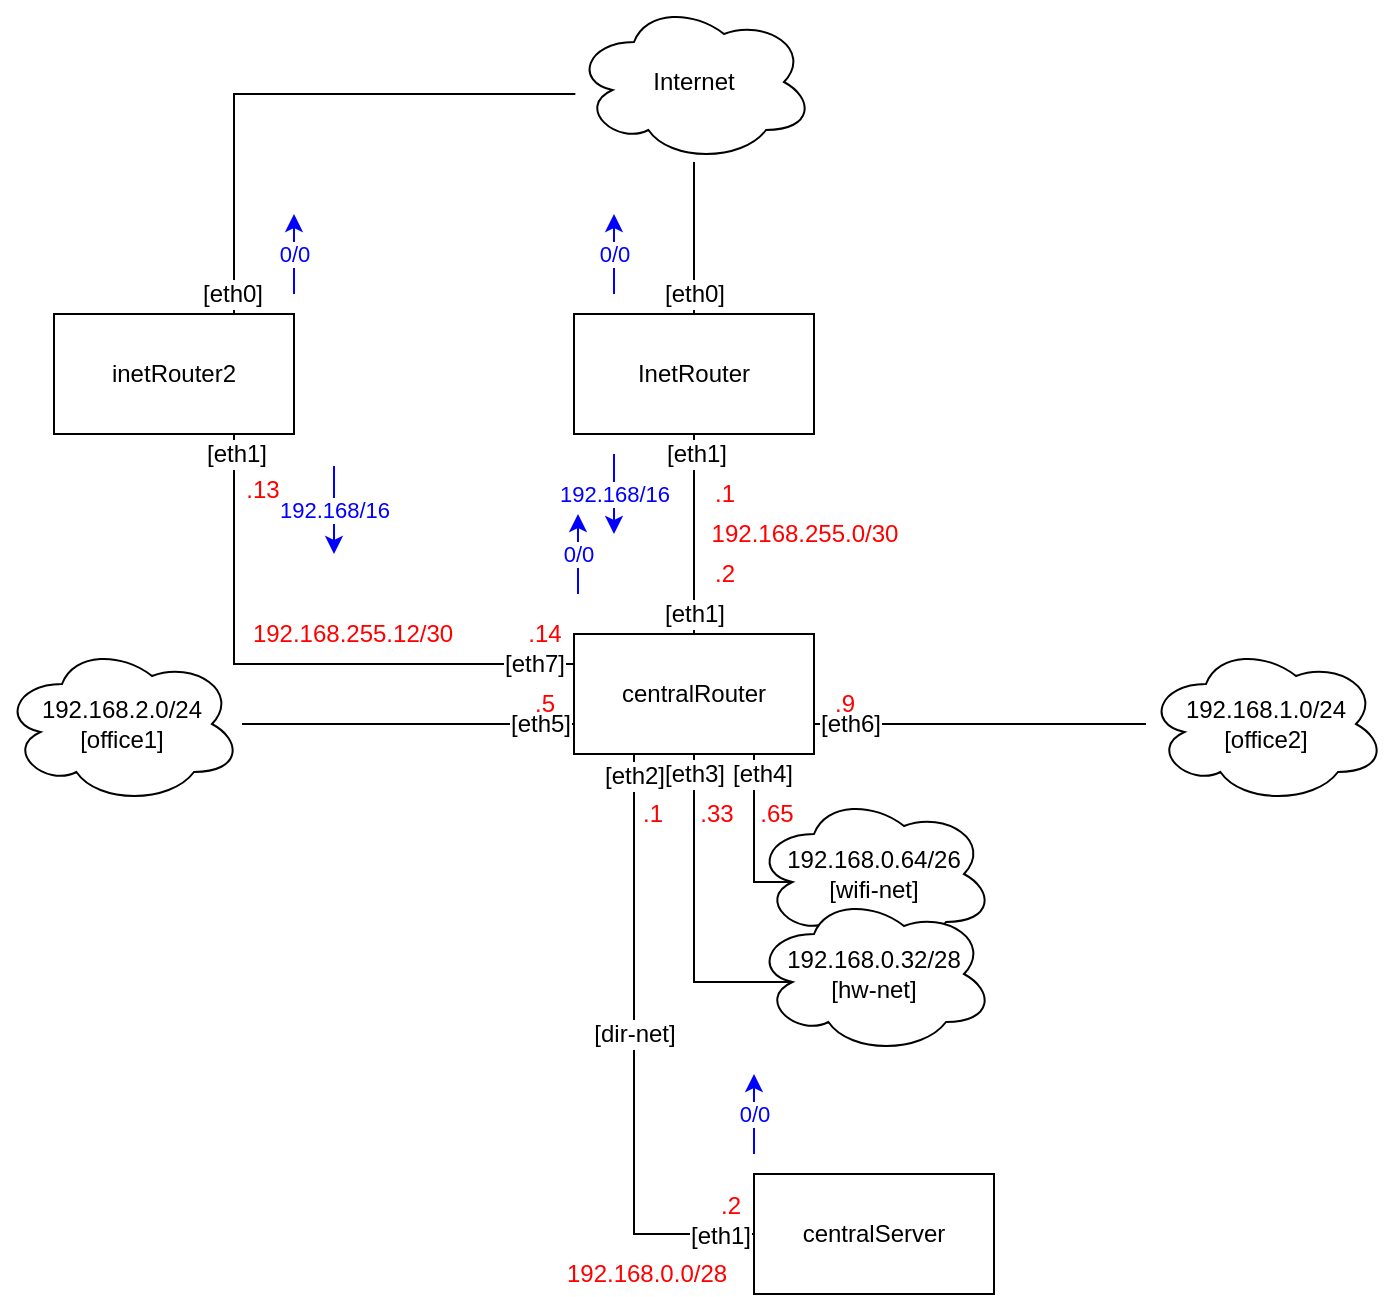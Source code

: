 <mxfile version="12.6.5" type="device"><diagram id="DPJ_6MhXkqL7MhU8b8yA" name="Page-1"><mxGraphModel dx="1102" dy="745" grid="1" gridSize="10" guides="1" tooltips="1" connect="1" arrows="1" fold="1" page="1" pageScale="1" pageWidth="827" pageHeight="1169" math="0" shadow="0"><root><mxCell id="0"/><mxCell id="1" parent="0"/><mxCell id="fYzJv8XHW7CNswu0KV_L-2" value="InetRouter" style="rounded=0;whiteSpace=wrap;html=1;" parent="1" vertex="1"><mxGeometry x="340" y="200" width="120" height="60" as="geometry"/></mxCell><mxCell id="fYzJv8XHW7CNswu0KV_L-3" value="Internet" style="ellipse;shape=cloud;whiteSpace=wrap;html=1;" parent="1" vertex="1"><mxGeometry x="340" y="44" width="120" height="80" as="geometry"/></mxCell><mxCell id="fYzJv8XHW7CNswu0KV_L-4" value="" style="endArrow=none;html=1;exitX=0.5;exitY=0;exitDx=0;exitDy=0;" parent="1" source="fYzJv8XHW7CNswu0KV_L-2" target="fYzJv8XHW7CNswu0KV_L-3" edge="1"><mxGeometry width="50" height="50" relative="1" as="geometry"><mxPoint x="340" y="330" as="sourcePoint"/><mxPoint x="390" y="280" as="targetPoint"/></mxGeometry></mxCell><mxCell id="fYzJv8XHW7CNswu0KV_L-5" value="[eth0]" style="text;html=1;align=center;verticalAlign=middle;resizable=0;points=[];labelBackgroundColor=#ffffff;" parent="fYzJv8XHW7CNswu0KV_L-4" vertex="1" connectable="0"><mxGeometry x="-0.053" y="-1" relative="1" as="geometry"><mxPoint x="-1" y="26" as="offset"/></mxGeometry></mxCell><mxCell id="fYzJv8XHW7CNswu0KV_L-7" value="centralRouter" style="rounded=0;whiteSpace=wrap;html=1;" parent="1" vertex="1"><mxGeometry x="340" y="360" width="120" height="60" as="geometry"/></mxCell><mxCell id="fYzJv8XHW7CNswu0KV_L-8" value="" style="endArrow=none;html=1;entryX=0.5;entryY=1;entryDx=0;entryDy=0;" parent="1" source="fYzJv8XHW7CNswu0KV_L-7" target="fYzJv8XHW7CNswu0KV_L-2" edge="1"><mxGeometry width="50" height="50" relative="1" as="geometry"><mxPoint x="410" y="210" as="sourcePoint"/><mxPoint x="410" y="134" as="targetPoint"/></mxGeometry></mxCell><mxCell id="fYzJv8XHW7CNswu0KV_L-9" value="[eth1]" style="text;html=1;align=center;verticalAlign=middle;resizable=0;points=[];labelBackgroundColor=#ffffff;" parent="fYzJv8XHW7CNswu0KV_L-8" vertex="1" connectable="0"><mxGeometry x="-0.053" y="-1" relative="1" as="geometry"><mxPoint x="-1" y="37" as="offset"/></mxGeometry></mxCell><mxCell id="fYzJv8XHW7CNswu0KV_L-10" value="[eth1]" style="text;html=1;align=center;verticalAlign=middle;resizable=0;points=[];labelBackgroundColor=#ffffff;" parent="fYzJv8XHW7CNswu0KV_L-8" vertex="1" connectable="0"><mxGeometry x="0.62" y="-1" relative="1" as="geometry"><mxPoint y="-9" as="offset"/></mxGeometry></mxCell><mxCell id="fYzJv8XHW7CNswu0KV_L-11" value="192.168.255.0/30" style="text;html=1;align=center;verticalAlign=middle;resizable=0;points=[];autosize=1;fontColor=#FF0000;" parent="1" vertex="1"><mxGeometry x="400" y="300" width="110" height="20" as="geometry"/></mxCell><mxCell id="fYzJv8XHW7CNswu0KV_L-12" value=".1" style="text;html=1;align=center;verticalAlign=middle;resizable=0;points=[];autosize=1;fontColor=#FF0000;" parent="1" vertex="1"><mxGeometry x="400" y="280" width="30" height="20" as="geometry"/></mxCell><mxCell id="fYzJv8XHW7CNswu0KV_L-13" value=".2" style="text;html=1;align=center;verticalAlign=middle;resizable=0;points=[];autosize=1;fontColor=#FF0000;" parent="1" vertex="1"><mxGeometry x="400" y="320" width="30" height="20" as="geometry"/></mxCell><mxCell id="fYzJv8XHW7CNswu0KV_L-16" value="" style="endArrow=none;html=1;exitX=0;exitY=0.75;exitDx=0;exitDy=0;" parent="1" source="fYzJv8XHW7CNswu0KV_L-7" target="KblsWMOl8Z7vxZN1q3P--1" edge="1"><mxGeometry width="50" height="50" relative="1" as="geometry"><mxPoint x="40" y="490" as="sourcePoint"/><mxPoint x="90" y="440" as="targetPoint"/></mxGeometry></mxCell><mxCell id="fYzJv8XHW7CNswu0KV_L-53" value="[eth5]" style="text;html=1;align=center;verticalAlign=middle;resizable=0;points=[];labelBackgroundColor=#ffffff;" parent="fYzJv8XHW7CNswu0KV_L-16" vertex="1" connectable="0"><mxGeometry x="-0.644" y="-1" relative="1" as="geometry"><mxPoint x="12" y="1" as="offset"/></mxGeometry></mxCell><mxCell id="fYzJv8XHW7CNswu0KV_L-33" value="192.168.0.64/26&lt;br&gt;[wifi-net]" style="ellipse;shape=cloud;whiteSpace=wrap;html=1;" parent="1" vertex="1"><mxGeometry x="430" y="440" width="120" height="80" as="geometry"/></mxCell><mxCell id="fYzJv8XHW7CNswu0KV_L-34" value="192.168.0.32/28&lt;br&gt;[hw-net]" style="ellipse;shape=cloud;whiteSpace=wrap;html=1;" parent="1" vertex="1"><mxGeometry x="430" y="490" width="120" height="80" as="geometry"/></mxCell><mxCell id="fYzJv8XHW7CNswu0KV_L-35" value="centralServer" style="rounded=0;whiteSpace=wrap;html=1;" parent="1" vertex="1"><mxGeometry x="430" y="630" width="120" height="60" as="geometry"/></mxCell><mxCell id="fYzJv8XHW7CNswu0KV_L-36" value="" style="endArrow=none;html=1;entryX=0.16;entryY=0.55;entryDx=0;entryDy=0;entryPerimeter=0;edgeStyle=elbowEdgeStyle;elbow=vertical;rounded=0;exitX=0.75;exitY=1;exitDx=0;exitDy=0;" parent="1" source="fYzJv8XHW7CNswu0KV_L-7" target="fYzJv8XHW7CNswu0KV_L-33" edge="1"><mxGeometry width="50" height="50" relative="1" as="geometry"><mxPoint x="140" y="430" as="sourcePoint"/><mxPoint x="159.2" y="494" as="targetPoint"/><Array as="points"><mxPoint x="430" y="484"/></Array></mxGeometry></mxCell><mxCell id="fYzJv8XHW7CNswu0KV_L-37" value="[eth4]" style="text;html=1;align=center;verticalAlign=middle;resizable=0;points=[];labelBackgroundColor=#ffffff;" parent="fYzJv8XHW7CNswu0KV_L-36" vertex="1" connectable="0"><mxGeometry x="0.202" y="-2" relative="1" as="geometry"><mxPoint x="6" y="-40" as="offset"/></mxGeometry></mxCell><mxCell id="fYzJv8XHW7CNswu0KV_L-38" value="" style="endArrow=none;html=1;entryX=0.16;entryY=0.55;entryDx=0;entryDy=0;entryPerimeter=0;edgeStyle=elbowEdgeStyle;elbow=vertical;rounded=0;exitX=0.5;exitY=1;exitDx=0;exitDy=0;" parent="1" source="fYzJv8XHW7CNswu0KV_L-7" target="fYzJv8XHW7CNswu0KV_L-34" edge="1"><mxGeometry width="50" height="50" relative="1" as="geometry"><mxPoint x="440" y="430" as="sourcePoint"/><mxPoint x="459.2" y="494" as="targetPoint"/><Array as="points"><mxPoint x="420" y="534"/></Array></mxGeometry></mxCell><mxCell id="fYzJv8XHW7CNswu0KV_L-39" value="[eth3]" style="text;html=1;align=center;verticalAlign=middle;resizable=0;points=[];labelBackgroundColor=#ffffff;" parent="fYzJv8XHW7CNswu0KV_L-38" vertex="1" connectable="0"><mxGeometry x="0.202" y="-2" relative="1" as="geometry"><mxPoint x="2" y="-88" as="offset"/></mxGeometry></mxCell><mxCell id="fYzJv8XHW7CNswu0KV_L-40" value="" style="endArrow=none;html=1;entryX=0;entryY=0.5;entryDx=0;entryDy=0;edgeStyle=elbowEdgeStyle;elbow=vertical;rounded=0;exitX=0.25;exitY=1;exitDx=0;exitDy=0;" parent="1" source="fYzJv8XHW7CNswu0KV_L-7" target="fYzJv8XHW7CNswu0KV_L-35" edge="1"><mxGeometry width="50" height="50" relative="1" as="geometry"><mxPoint x="410" y="430" as="sourcePoint"/><mxPoint x="459.2" y="544" as="targetPoint"/><Array as="points"><mxPoint x="400" y="660"/></Array></mxGeometry></mxCell><mxCell id="fYzJv8XHW7CNswu0KV_L-41" value="[eth2]" style="text;html=1;align=center;verticalAlign=middle;resizable=0;points=[];labelBackgroundColor=#ffffff;" parent="fYzJv8XHW7CNswu0KV_L-40" vertex="1" connectable="0"><mxGeometry x="0.202" y="-2" relative="1" as="geometry"><mxPoint x="2" y="-170" as="offset"/></mxGeometry></mxCell><mxCell id="fYzJv8XHW7CNswu0KV_L-47" value="[eth1]" style="text;html=1;align=center;verticalAlign=middle;resizable=0;points=[];labelBackgroundColor=#ffffff;" parent="fYzJv8XHW7CNswu0KV_L-40" vertex="1" connectable="0"><mxGeometry x="0.6" y="10" relative="1" as="geometry"><mxPoint x="43" y="11" as="offset"/></mxGeometry></mxCell><mxCell id="fYzJv8XHW7CNswu0KV_L-80" value="[dir-net]" style="text;html=1;align=center;verticalAlign=middle;resizable=0;points=[];labelBackgroundColor=#ffffff;" parent="fYzJv8XHW7CNswu0KV_L-40" vertex="1" connectable="0"><mxGeometry x="-0.067" relative="1" as="geometry"><mxPoint as="offset"/></mxGeometry></mxCell><mxCell id="fYzJv8XHW7CNswu0KV_L-42" value=".65" style="text;html=1;align=center;verticalAlign=middle;resizable=0;points=[];autosize=1;fontColor=#FF0000;" parent="1" vertex="1"><mxGeometry x="426" y="440" width="30" height="20" as="geometry"/></mxCell><mxCell id="fYzJv8XHW7CNswu0KV_L-43" value=".33" style="text;html=1;align=center;verticalAlign=middle;resizable=0;points=[];autosize=1;fontColor=#FF0000;" parent="1" vertex="1"><mxGeometry x="396" y="440" width="30" height="20" as="geometry"/></mxCell><mxCell id="fYzJv8XHW7CNswu0KV_L-48" value=".2" style="text;html=1;align=center;verticalAlign=middle;resizable=0;points=[];autosize=1;fontColor=#FF0000;" parent="1" vertex="1"><mxGeometry x="403" y="636" width="30" height="20" as="geometry"/></mxCell><mxCell id="fYzJv8XHW7CNswu0KV_L-49" value=".1" style="text;html=1;align=center;verticalAlign=middle;resizable=0;points=[];autosize=1;fontColor=#FF0000;" parent="1" vertex="1"><mxGeometry x="364" y="440" width="30" height="20" as="geometry"/></mxCell><mxCell id="fYzJv8XHW7CNswu0KV_L-50" value="192.168.0.0/28" style="text;html=1;align=center;verticalAlign=middle;resizable=0;points=[];autosize=1;fontColor=#FF0000;" parent="1" vertex="1"><mxGeometry x="326" y="670" width="100" height="20" as="geometry"/></mxCell><mxCell id="fYzJv8XHW7CNswu0KV_L-57" value=".5" style="text;html=1;align=center;verticalAlign=middle;resizable=0;points=[];autosize=1;fontColor=#FF0000;" parent="1" vertex="1"><mxGeometry x="310" y="385" width="30" height="20" as="geometry"/></mxCell><mxCell id="fYzJv8XHW7CNswu0KV_L-58" value="" style="endArrow=none;html=1;entryX=1;entryY=0.75;entryDx=0;entryDy=0;" parent="1" source="KblsWMOl8Z7vxZN1q3P--2" target="fYzJv8XHW7CNswu0KV_L-7" edge="1"><mxGeometry width="50" height="50" relative="1" as="geometry"><mxPoint x="350" y="400" as="sourcePoint"/><mxPoint x="170" y="400" as="targetPoint"/></mxGeometry></mxCell><mxCell id="fYzJv8XHW7CNswu0KV_L-60" value="[eth6]" style="text;html=1;align=center;verticalAlign=middle;resizable=0;points=[];labelBackgroundColor=#ffffff;" parent="fYzJv8XHW7CNswu0KV_L-58" vertex="1" connectable="0"><mxGeometry x="0.789" relative="1" as="geometry"><mxPoint as="offset"/></mxGeometry></mxCell><mxCell id="fYzJv8XHW7CNswu0KV_L-62" value=".9" style="text;html=1;align=center;verticalAlign=middle;resizable=0;points=[];autosize=1;fontColor=#FF0000;" parent="1" vertex="1"><mxGeometry x="460" y="385" width="30" height="20" as="geometry"/></mxCell><mxCell id="fYzJv8XHW7CNswu0KV_L-83" value="0/0" style="endArrow=classic;html=1;fontColor=#0000FF;strokeColor=#0000FF;" parent="1" edge="1"><mxGeometry width="50" height="50" relative="1" as="geometry"><mxPoint x="360" y="190" as="sourcePoint"/><mxPoint x="360" y="150" as="targetPoint"/></mxGeometry></mxCell><mxCell id="fYzJv8XHW7CNswu0KV_L-84" value="0/0" style="endArrow=classic;html=1;fontColor=#0000FF;strokeColor=#0000FF;" parent="1" edge="1"><mxGeometry width="50" height="50" relative="1" as="geometry"><mxPoint x="342" y="340" as="sourcePoint"/><mxPoint x="342" y="300" as="targetPoint"/></mxGeometry></mxCell><mxCell id="fYzJv8XHW7CNswu0KV_L-85" value="192.168/16" style="endArrow=classic;html=1;fontColor=#0000FF;strokeColor=#0000FF;" parent="1" edge="1"><mxGeometry width="50" height="50" relative="1" as="geometry"><mxPoint x="360" y="270" as="sourcePoint"/><mxPoint x="360" y="310" as="targetPoint"/></mxGeometry></mxCell><mxCell id="fYzJv8XHW7CNswu0KV_L-92" value="0/0" style="endArrow=classic;html=1;fontColor=#0000FF;strokeColor=#0000FF;" parent="1" edge="1"><mxGeometry width="50" height="50" relative="1" as="geometry"><mxPoint x="430" y="620" as="sourcePoint"/><mxPoint x="430" y="580" as="targetPoint"/></mxGeometry></mxCell><mxCell id="KblsWMOl8Z7vxZN1q3P--1" value="192.168.2.0/24&lt;br&gt;[office1]" style="ellipse;shape=cloud;whiteSpace=wrap;html=1;" vertex="1" parent="1"><mxGeometry x="54" y="365" width="120" height="80" as="geometry"/></mxCell><mxCell id="KblsWMOl8Z7vxZN1q3P--2" value="192.168.1.0/24&lt;br&gt;[office2]" style="ellipse;shape=cloud;whiteSpace=wrap;html=1;" vertex="1" parent="1"><mxGeometry x="626" y="365" width="120" height="80" as="geometry"/></mxCell><mxCell id="KblsWMOl8Z7vxZN1q3P--3" value="inetRouter2" style="rounded=0;whiteSpace=wrap;html=1;" vertex="1" parent="1"><mxGeometry x="80" y="200" width="120" height="60" as="geometry"/></mxCell><mxCell id="KblsWMOl8Z7vxZN1q3P--5" value="" style="endArrow=none;html=1;exitX=0.75;exitY=0;exitDx=0;exitDy=0;edgeStyle=orthogonalEdgeStyle;rounded=0;" edge="1" parent="1" source="KblsWMOl8Z7vxZN1q3P--3" target="fYzJv8XHW7CNswu0KV_L-3"><mxGeometry width="50" height="50" relative="1" as="geometry"><mxPoint x="410" y="210" as="sourcePoint"/><mxPoint x="410" y="134" as="targetPoint"/><Array as="points"><mxPoint x="170" y="90"/></Array></mxGeometry></mxCell><mxCell id="KblsWMOl8Z7vxZN1q3P--6" value="[eth0]" style="text;html=1;align=center;verticalAlign=middle;resizable=0;points=[];labelBackgroundColor=#ffffff;" vertex="1" connectable="0" parent="KblsWMOl8Z7vxZN1q3P--5"><mxGeometry x="-0.053" y="-1" relative="1" as="geometry"><mxPoint x="-24" y="99" as="offset"/></mxGeometry></mxCell><mxCell id="KblsWMOl8Z7vxZN1q3P--7" value="0/0" style="endArrow=classic;html=1;fontColor=#0000FF;strokeColor=#0000FF;" edge="1" parent="1"><mxGeometry width="50" height="50" relative="1" as="geometry"><mxPoint x="200" y="190" as="sourcePoint"/><mxPoint x="200" y="150" as="targetPoint"/></mxGeometry></mxCell><mxCell id="KblsWMOl8Z7vxZN1q3P--8" value="" style="endArrow=none;html=1;exitX=0.75;exitY=1;exitDx=0;exitDy=0;entryX=0;entryY=0.25;entryDx=0;entryDy=0;rounded=0;edgeStyle=orthogonalEdgeStyle;" edge="1" parent="1" source="KblsWMOl8Z7vxZN1q3P--3" target="fYzJv8XHW7CNswu0KV_L-7"><mxGeometry width="50" height="50" relative="1" as="geometry"><mxPoint x="150" y="210" as="sourcePoint"/><mxPoint x="360.136" y="116.247" as="targetPoint"/></mxGeometry></mxCell><mxCell id="KblsWMOl8Z7vxZN1q3P--10" value="[eth7]" style="text;html=1;align=center;verticalAlign=middle;resizable=0;points=[];labelBackgroundColor=#ffffff;" vertex="1" connectable="0" parent="KblsWMOl8Z7vxZN1q3P--8"><mxGeometry x="0.839" relative="1" as="geometry"><mxPoint x="3" as="offset"/></mxGeometry></mxCell><mxCell id="KblsWMOl8Z7vxZN1q3P--11" value="[eth1]" style="text;html=1;align=center;verticalAlign=middle;resizable=0;points=[];labelBackgroundColor=#ffffff;" vertex="1" connectable="0" parent="KblsWMOl8Z7vxZN1q3P--8"><mxGeometry x="-0.874" y="1" relative="1" as="geometry"><mxPoint y="-8" as="offset"/></mxGeometry></mxCell><mxCell id="KblsWMOl8Z7vxZN1q3P--12" value="192.168.255.12/30" style="text;html=1;align=center;verticalAlign=middle;resizable=0;points=[];autosize=1;fontColor=#FF0000;" vertex="1" parent="1"><mxGeometry x="169" y="350" width="120" height="20" as="geometry"/></mxCell><mxCell id="KblsWMOl8Z7vxZN1q3P--13" value=".14" style="text;html=1;align=center;verticalAlign=middle;resizable=0;points=[];autosize=1;fontColor=#FF0000;" vertex="1" parent="1"><mxGeometry x="310" y="350" width="30" height="20" as="geometry"/></mxCell><mxCell id="KblsWMOl8Z7vxZN1q3P--17" value=".13" style="text;html=1;align=center;verticalAlign=middle;resizable=0;points=[];autosize=1;fontColor=#FF0000;" vertex="1" parent="1"><mxGeometry x="169" y="278" width="30" height="20" as="geometry"/></mxCell><mxCell id="KblsWMOl8Z7vxZN1q3P--18" value="192.168/16" style="endArrow=classic;html=1;fontColor=#0000FF;strokeColor=#0000FF;" edge="1" parent="1"><mxGeometry width="50" height="50" relative="1" as="geometry"><mxPoint x="220" y="276" as="sourcePoint"/><mxPoint x="220" y="320" as="targetPoint"/></mxGeometry></mxCell></root></mxGraphModel></diagram></mxfile>